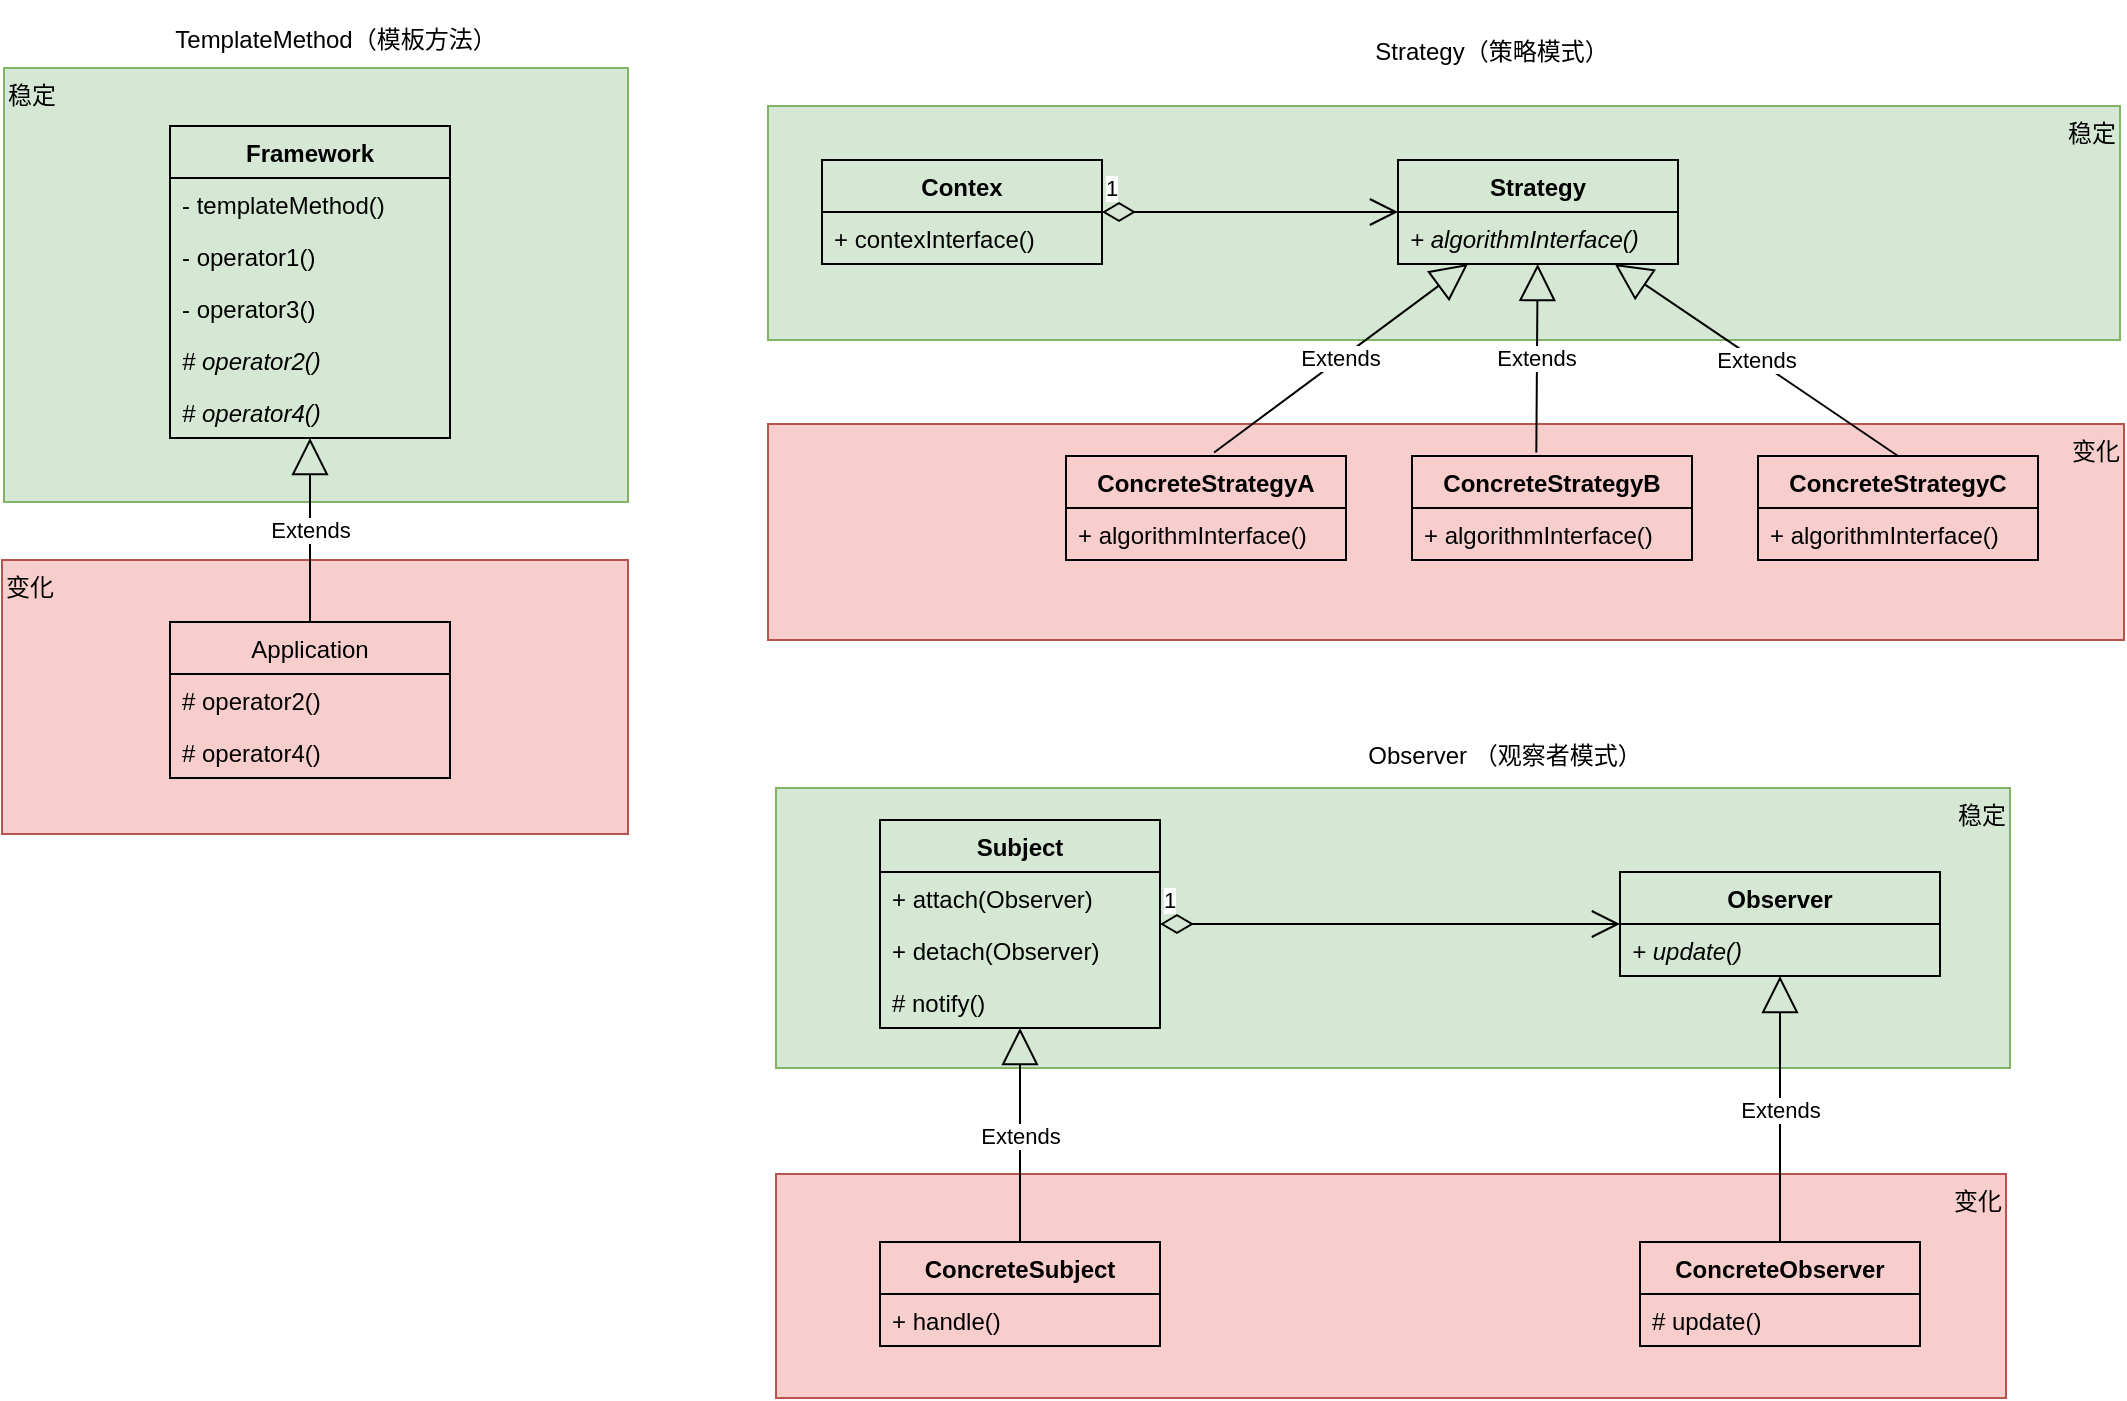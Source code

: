 <mxfile version="13.0.1" type="device"><diagram id="C5RBs43oDa-KdzZeNtuy" name="Page-1"><mxGraphModel dx="1326" dy="785" grid="0" gridSize="10" guides="1" tooltips="1" connect="1" arrows="1" fold="1" page="1" pageScale="1" pageWidth="1169" pageHeight="827" math="0" shadow="0"><root><mxCell id="WIyWlLk6GJQsqaUBKTNV-0"/><mxCell id="WIyWlLk6GJQsqaUBKTNV-1" parent="WIyWlLk6GJQsqaUBKTNV-0"/><mxCell id="_5vrP9ewJsGh3FC17Uuh-48" value="变化" style="rounded=0;whiteSpace=wrap;html=1;fillColor=#f8cecc;strokeColor=#b85450;align=right;verticalAlign=top;" parent="WIyWlLk6GJQsqaUBKTNV-1" vertex="1"><mxGeometry x="415" y="622" width="615" height="112" as="geometry"/></mxCell><mxCell id="_5vrP9ewJsGh3FC17Uuh-46" value="稳定" style="rounded=0;whiteSpace=wrap;html=1;align=right;verticalAlign=top;fillColor=#d5e8d4;strokeColor=#82b366;" parent="WIyWlLk6GJQsqaUBKTNV-1" vertex="1"><mxGeometry x="415" y="429" width="617" height="140" as="geometry"/></mxCell><mxCell id="_5vrP9ewJsGh3FC17Uuh-26" value="变化" style="rounded=0;whiteSpace=wrap;html=1;align=right;verticalAlign=top;fillColor=#f8cecc;strokeColor=#b85450;" parent="WIyWlLk6GJQsqaUBKTNV-1" vertex="1"><mxGeometry x="411" y="247" width="678" height="108" as="geometry"/></mxCell><mxCell id="_5vrP9ewJsGh3FC17Uuh-25" value="稳定" style="rounded=0;whiteSpace=wrap;html=1;align=right;verticalAlign=top;fillColor=#d5e8d4;strokeColor=#82b366;" parent="WIyWlLk6GJQsqaUBKTNV-1" vertex="1"><mxGeometry x="411" y="88" width="676" height="117" as="geometry"/></mxCell><mxCell id="_5vrP9ewJsGh3FC17Uuh-24" value="变化" style="rounded=0;whiteSpace=wrap;html=1;align=left;verticalAlign=top;fillColor=#f8cecc;strokeColor=#b85450;" parent="WIyWlLk6GJQsqaUBKTNV-1" vertex="1"><mxGeometry x="28" y="315" width="313" height="137" as="geometry"/></mxCell><mxCell id="_5vrP9ewJsGh3FC17Uuh-23" value="&lt;div&gt;&lt;span&gt;稳定&lt;/span&gt;&lt;/div&gt;" style="rounded=0;whiteSpace=wrap;html=1;align=left;verticalAlign=top;fillColor=#d5e8d4;strokeColor=#82b366;" parent="WIyWlLk6GJQsqaUBKTNV-1" vertex="1"><mxGeometry x="29" y="69" width="312" height="217" as="geometry"/></mxCell><mxCell id="ia6cXu-wIyjkL5Ip2JSw-4" value="TemplateMethod（模板方法）" style="text;html=1;strokeColor=none;fillColor=none;align=center;verticalAlign=middle;whiteSpace=wrap;rounded=0;" parent="WIyWlLk6GJQsqaUBKTNV-1" vertex="1"><mxGeometry x="104" y="35" width="182" height="40" as="geometry"/></mxCell><mxCell id="ia6cXu-wIyjkL5Ip2JSw-26" value="Extends" style="endArrow=block;endSize=16;endFill=0;html=1;exitX=0.5;exitY=0;exitDx=0;exitDy=0;" parent="WIyWlLk6GJQsqaUBKTNV-1" source="ia6cXu-wIyjkL5Ip2JSw-8" target="ia6cXu-wIyjkL5Ip2JSw-0" edge="1"><mxGeometry width="160" relative="1" as="geometry"><mxPoint x="294" y="295" as="sourcePoint"/><mxPoint x="454" y="295" as="targetPoint"/></mxGeometry></mxCell><mxCell id="_5vrP9ewJsGh3FC17Uuh-0" value="Strategy（策略模式）" style="text;html=1;strokeColor=none;fillColor=none;align=center;verticalAlign=middle;whiteSpace=wrap;rounded=0;" parent="WIyWlLk6GJQsqaUBKTNV-1" vertex="1"><mxGeometry x="711" y="52" width="124" height="17" as="geometry"/></mxCell><mxCell id="_5vrP9ewJsGh3FC17Uuh-19" value="1" style="endArrow=open;html=1;endSize=12;startArrow=diamondThin;startSize=14;startFill=0;edgeStyle=orthogonalEdgeStyle;align=left;verticalAlign=bottom;" parent="WIyWlLk6GJQsqaUBKTNV-1" source="_5vrP9ewJsGh3FC17Uuh-1" target="_5vrP9ewJsGh3FC17Uuh-6" edge="1"><mxGeometry x="-1" y="3" relative="1" as="geometry"><mxPoint x="592" y="193" as="sourcePoint"/><mxPoint x="752" y="193" as="targetPoint"/></mxGeometry></mxCell><mxCell id="_5vrP9ewJsGh3FC17Uuh-20" value="Extends" style="endArrow=block;endSize=16;endFill=0;html=1;exitX=0.529;exitY=-0.033;exitDx=0;exitDy=0;exitPerimeter=0;" parent="WIyWlLk6GJQsqaUBKTNV-1" source="_5vrP9ewJsGh3FC17Uuh-10" target="_5vrP9ewJsGh3FC17Uuh-6" edge="1"><mxGeometry width="160" relative="1" as="geometry"><mxPoint x="629" y="217" as="sourcePoint"/><mxPoint x="789" y="217" as="targetPoint"/></mxGeometry></mxCell><mxCell id="_5vrP9ewJsGh3FC17Uuh-21" value="Extends" style="endArrow=block;endSize=16;endFill=0;html=1;exitX=0.444;exitY=-0.033;exitDx=0;exitDy=0;exitPerimeter=0;" parent="WIyWlLk6GJQsqaUBKTNV-1" source="_5vrP9ewJsGh3FC17Uuh-14" target="_5vrP9ewJsGh3FC17Uuh-6" edge="1"><mxGeometry width="160" relative="1" as="geometry"><mxPoint x="800" y="219" as="sourcePoint"/><mxPoint x="960" y="219" as="targetPoint"/></mxGeometry></mxCell><mxCell id="_5vrP9ewJsGh3FC17Uuh-22" value="Extends" style="endArrow=block;endSize=16;endFill=0;html=1;exitX=0.5;exitY=0;exitDx=0;exitDy=0;" parent="WIyWlLk6GJQsqaUBKTNV-1" source="_5vrP9ewJsGh3FC17Uuh-16" target="_5vrP9ewJsGh3FC17Uuh-6" edge="1"><mxGeometry width="160" relative="1" as="geometry"><mxPoint x="908" y="211" as="sourcePoint"/><mxPoint x="1068" y="211" as="targetPoint"/></mxGeometry></mxCell><mxCell id="_5vrP9ewJsGh3FC17Uuh-10" value="ConcreteStrategyA" style="swimlane;fontStyle=1;childLayout=stackLayout;horizontal=1;startSize=26;fillColor=none;horizontalStack=0;resizeParent=1;resizeParentMax=0;resizeLast=0;collapsible=1;marginBottom=0;" parent="WIyWlLk6GJQsqaUBKTNV-1" vertex="1"><mxGeometry x="560" y="263" width="140" height="52" as="geometry"/></mxCell><mxCell id="_5vrP9ewJsGh3FC17Uuh-11" value="+ algorithmInterface()" style="text;strokeColor=none;fillColor=none;align=left;verticalAlign=top;spacingLeft=4;spacingRight=4;overflow=hidden;rotatable=0;points=[[0,0.5],[1,0.5]];portConstraint=eastwest;" parent="_5vrP9ewJsGh3FC17Uuh-10" vertex="1"><mxGeometry y="26" width="140" height="26" as="geometry"/></mxCell><mxCell id="_5vrP9ewJsGh3FC17Uuh-16" value="ConcreteStrategyC" style="swimlane;fontStyle=1;childLayout=stackLayout;horizontal=1;startSize=26;fillColor=none;horizontalStack=0;resizeParent=1;resizeParentMax=0;resizeLast=0;collapsible=1;marginBottom=0;" parent="WIyWlLk6GJQsqaUBKTNV-1" vertex="1"><mxGeometry x="906" y="263" width="140" height="52" as="geometry"/></mxCell><mxCell id="_5vrP9ewJsGh3FC17Uuh-17" value="+ algorithmInterface()" style="text;strokeColor=none;fillColor=none;align=left;verticalAlign=top;spacingLeft=4;spacingRight=4;overflow=hidden;rotatable=0;points=[[0,0.5],[1,0.5]];portConstraint=eastwest;" parent="_5vrP9ewJsGh3FC17Uuh-16" vertex="1"><mxGeometry y="26" width="140" height="26" as="geometry"/></mxCell><mxCell id="_5vrP9ewJsGh3FC17Uuh-14" value="ConcreteStrategyB" style="swimlane;fontStyle=1;childLayout=stackLayout;horizontal=1;startSize=26;fillColor=none;horizontalStack=0;resizeParent=1;resizeParentMax=0;resizeLast=0;collapsible=1;marginBottom=0;" parent="WIyWlLk6GJQsqaUBKTNV-1" vertex="1"><mxGeometry x="733" y="263" width="140" height="52" as="geometry"/></mxCell><mxCell id="_5vrP9ewJsGh3FC17Uuh-15" value="+ algorithmInterface()" style="text;strokeColor=none;fillColor=none;align=left;verticalAlign=top;spacingLeft=4;spacingRight=4;overflow=hidden;rotatable=0;points=[[0,0.5],[1,0.5]];portConstraint=eastwest;" parent="_5vrP9ewJsGh3FC17Uuh-14" vertex="1"><mxGeometry y="26" width="140" height="26" as="geometry"/></mxCell><mxCell id="_5vrP9ewJsGh3FC17Uuh-1" value="Contex" style="swimlane;fontStyle=1;childLayout=stackLayout;horizontal=1;startSize=26;fillColor=none;horizontalStack=0;resizeParent=1;resizeParentMax=0;resizeLast=0;collapsible=1;marginBottom=0;" parent="WIyWlLk6GJQsqaUBKTNV-1" vertex="1"><mxGeometry x="438" y="115" width="140" height="52" as="geometry"/></mxCell><mxCell id="_5vrP9ewJsGh3FC17Uuh-2" value="+ contexInterface()" style="text;strokeColor=none;fillColor=none;align=left;verticalAlign=top;spacingLeft=4;spacingRight=4;overflow=hidden;rotatable=0;points=[[0,0.5],[1,0.5]];portConstraint=eastwest;" parent="_5vrP9ewJsGh3FC17Uuh-1" vertex="1"><mxGeometry y="26" width="140" height="26" as="geometry"/></mxCell><mxCell id="_5vrP9ewJsGh3FC17Uuh-6" value="Strategy" style="swimlane;fontStyle=1;childLayout=stackLayout;horizontal=1;startSize=26;fillColor=none;horizontalStack=0;resizeParent=1;resizeParentMax=0;resizeLast=0;collapsible=1;marginBottom=0;" parent="WIyWlLk6GJQsqaUBKTNV-1" vertex="1"><mxGeometry x="726" y="115" width="140" height="52" as="geometry"/></mxCell><mxCell id="_5vrP9ewJsGh3FC17Uuh-7" value="+ algorithmInterface()" style="text;strokeColor=none;fillColor=none;align=left;verticalAlign=top;spacingLeft=4;spacingRight=4;overflow=hidden;rotatable=0;points=[[0,0.5],[1,0.5]];portConstraint=eastwest;fontStyle=2" parent="_5vrP9ewJsGh3FC17Uuh-6" vertex="1"><mxGeometry y="26" width="140" height="26" as="geometry"/></mxCell><mxCell id="ia6cXu-wIyjkL5Ip2JSw-0" value="Framework" style="swimlane;fontStyle=1;childLayout=stackLayout;horizontal=1;startSize=26;fillColor=none;horizontalStack=0;resizeParent=1;resizeParentMax=0;resizeLast=0;collapsible=1;marginBottom=0;" parent="WIyWlLk6GJQsqaUBKTNV-1" vertex="1"><mxGeometry x="112" y="98" width="140" height="156" as="geometry"><mxRectangle x="60" y="110" width="87" height="26" as="alternateBounds"/></mxGeometry></mxCell><mxCell id="ia6cXu-wIyjkL5Ip2JSw-1" value="- templateMethod()" style="text;strokeColor=none;fillColor=none;align=left;verticalAlign=top;spacingLeft=4;spacingRight=4;overflow=hidden;rotatable=0;points=[[0,0.5],[1,0.5]];portConstraint=eastwest;" parent="ia6cXu-wIyjkL5Ip2JSw-0" vertex="1"><mxGeometry y="26" width="140" height="26" as="geometry"/></mxCell><mxCell id="ia6cXu-wIyjkL5Ip2JSw-2" value="- operator1()" style="text;strokeColor=none;fillColor=none;align=left;verticalAlign=top;spacingLeft=4;spacingRight=4;overflow=hidden;rotatable=0;points=[[0,0.5],[1,0.5]];portConstraint=eastwest;" parent="ia6cXu-wIyjkL5Ip2JSw-0" vertex="1"><mxGeometry y="52" width="140" height="26" as="geometry"/></mxCell><mxCell id="ia6cXu-wIyjkL5Ip2JSw-24" value="- operator3()" style="text;strokeColor=none;fillColor=none;align=left;verticalAlign=top;spacingLeft=4;spacingRight=4;overflow=hidden;rotatable=0;points=[[0,0.5],[1,0.5]];portConstraint=eastwest;" parent="ia6cXu-wIyjkL5Ip2JSw-0" vertex="1"><mxGeometry y="78" width="140" height="26" as="geometry"/></mxCell><mxCell id="ia6cXu-wIyjkL5Ip2JSw-3" value="# operator2()" style="text;strokeColor=none;fillColor=none;align=left;verticalAlign=top;spacingLeft=4;spacingRight=4;overflow=hidden;rotatable=0;points=[[0,0.5],[1,0.5]];portConstraint=eastwest;fontStyle=2" parent="ia6cXu-wIyjkL5Ip2JSw-0" vertex="1"><mxGeometry y="104" width="140" height="26" as="geometry"/></mxCell><mxCell id="ia6cXu-wIyjkL5Ip2JSw-25" value="# operator4()" style="text;strokeColor=none;fillColor=none;align=left;verticalAlign=top;spacingLeft=4;spacingRight=4;overflow=hidden;rotatable=0;points=[[0,0.5],[1,0.5]];portConstraint=eastwest;fontStyle=2" parent="ia6cXu-wIyjkL5Ip2JSw-0" vertex="1"><mxGeometry y="130" width="140" height="26" as="geometry"/></mxCell><mxCell id="ia6cXu-wIyjkL5Ip2JSw-8" value="Application" style="swimlane;fontStyle=0;childLayout=stackLayout;horizontal=1;startSize=26;fillColor=none;horizontalStack=0;resizeParent=1;resizeParentMax=0;resizeLast=0;collapsible=1;marginBottom=0;" parent="WIyWlLk6GJQsqaUBKTNV-1" vertex="1"><mxGeometry x="112" y="346" width="140" height="78" as="geometry"/></mxCell><mxCell id="ia6cXu-wIyjkL5Ip2JSw-9" value="# operator2()" style="text;strokeColor=none;fillColor=none;align=left;verticalAlign=top;spacingLeft=4;spacingRight=4;overflow=hidden;rotatable=0;points=[[0,0.5],[1,0.5]];portConstraint=eastwest;" parent="ia6cXu-wIyjkL5Ip2JSw-8" vertex="1"><mxGeometry y="26" width="140" height="26" as="geometry"/></mxCell><mxCell id="ia6cXu-wIyjkL5Ip2JSw-10" value="# operator4()" style="text;strokeColor=none;fillColor=none;align=left;verticalAlign=top;spacingLeft=4;spacingRight=4;overflow=hidden;rotatable=0;points=[[0,0.5],[1,0.5]];portConstraint=eastwest;" parent="ia6cXu-wIyjkL5Ip2JSw-8" vertex="1"><mxGeometry y="52" width="140" height="26" as="geometry"/></mxCell><mxCell id="_5vrP9ewJsGh3FC17Uuh-27" value="Observer （观察者模式）" style="text;html=1;strokeColor=none;fillColor=none;align=center;verticalAlign=middle;whiteSpace=wrap;rounded=0;" parent="WIyWlLk6GJQsqaUBKTNV-1" vertex="1"><mxGeometry x="702" y="401" width="155" height="23" as="geometry"/></mxCell><mxCell id="_5vrP9ewJsGh3FC17Uuh-28" value="Subject" style="swimlane;fontStyle=1;childLayout=stackLayout;horizontal=1;startSize=26;fillColor=none;horizontalStack=0;resizeParent=1;resizeParentMax=0;resizeLast=0;collapsible=1;marginBottom=0;" parent="WIyWlLk6GJQsqaUBKTNV-1" vertex="1"><mxGeometry x="467" y="445" width="140" height="104" as="geometry"/></mxCell><mxCell id="_5vrP9ewJsGh3FC17Uuh-29" value="+ attach(Observer)" style="text;strokeColor=none;fillColor=none;align=left;verticalAlign=top;spacingLeft=4;spacingRight=4;overflow=hidden;rotatable=0;points=[[0,0.5],[1,0.5]];portConstraint=eastwest;" parent="_5vrP9ewJsGh3FC17Uuh-28" vertex="1"><mxGeometry y="26" width="140" height="26" as="geometry"/></mxCell><mxCell id="_5vrP9ewJsGh3FC17Uuh-30" value="+ detach(Observer)" style="text;strokeColor=none;fillColor=none;align=left;verticalAlign=top;spacingLeft=4;spacingRight=4;overflow=hidden;rotatable=0;points=[[0,0.5],[1,0.5]];portConstraint=eastwest;" parent="_5vrP9ewJsGh3FC17Uuh-28" vertex="1"><mxGeometry y="52" width="140" height="26" as="geometry"/></mxCell><mxCell id="_5vrP9ewJsGh3FC17Uuh-31" value="# notify()" style="text;strokeColor=none;fillColor=none;align=left;verticalAlign=top;spacingLeft=4;spacingRight=4;overflow=hidden;rotatable=0;points=[[0,0.5],[1,0.5]];portConstraint=eastwest;" parent="_5vrP9ewJsGh3FC17Uuh-28" vertex="1"><mxGeometry y="78" width="140" height="26" as="geometry"/></mxCell><mxCell id="_5vrP9ewJsGh3FC17Uuh-36" value="1" style="endArrow=open;html=1;endSize=12;startArrow=diamondThin;startSize=14;startFill=0;edgeStyle=orthogonalEdgeStyle;align=left;verticalAlign=bottom;" parent="WIyWlLk6GJQsqaUBKTNV-1" source="_5vrP9ewJsGh3FC17Uuh-28" target="_5vrP9ewJsGh3FC17Uuh-32" edge="1"><mxGeometry x="-1" y="3" relative="1" as="geometry"><mxPoint x="653" y="494" as="sourcePoint"/><mxPoint x="813" y="494" as="targetPoint"/></mxGeometry></mxCell><mxCell id="_5vrP9ewJsGh3FC17Uuh-41" value="Extends" style="endArrow=block;endSize=16;endFill=0;html=1;" parent="WIyWlLk6GJQsqaUBKTNV-1" source="_5vrP9ewJsGh3FC17Uuh-37" target="_5vrP9ewJsGh3FC17Uuh-32" edge="1"><mxGeometry width="160" relative="1" as="geometry"><mxPoint x="831" y="567" as="sourcePoint"/><mxPoint x="991" y="567" as="targetPoint"/></mxGeometry></mxCell><mxCell id="_5vrP9ewJsGh3FC17Uuh-37" value="ConcreteObserver" style="swimlane;fontStyle=1;childLayout=stackLayout;horizontal=1;startSize=26;fillColor=none;horizontalStack=0;resizeParent=1;resizeParentMax=0;resizeLast=0;collapsible=1;marginBottom=0;" parent="WIyWlLk6GJQsqaUBKTNV-1" vertex="1"><mxGeometry x="847" y="656" width="140" height="52" as="geometry"/></mxCell><mxCell id="_5vrP9ewJsGh3FC17Uuh-38" value="# update()" style="text;strokeColor=none;fillColor=none;align=left;verticalAlign=top;spacingLeft=4;spacingRight=4;overflow=hidden;rotatable=0;points=[[0,0.5],[1,0.5]];portConstraint=eastwest;" parent="_5vrP9ewJsGh3FC17Uuh-37" vertex="1"><mxGeometry y="26" width="140" height="26" as="geometry"/></mxCell><mxCell id="_5vrP9ewJsGh3FC17Uuh-47" value="Extends" style="endArrow=block;endSize=16;endFill=0;html=1;" parent="WIyWlLk6GJQsqaUBKTNV-1" source="_5vrP9ewJsGh3FC17Uuh-42" target="_5vrP9ewJsGh3FC17Uuh-28" edge="1"><mxGeometry width="160" relative="1" as="geometry"><mxPoint x="506" y="615" as="sourcePoint"/><mxPoint x="666" y="615" as="targetPoint"/></mxGeometry></mxCell><mxCell id="_5vrP9ewJsGh3FC17Uuh-42" value="ConcreteSubject" style="swimlane;fontStyle=1;childLayout=stackLayout;horizontal=1;startSize=26;fillColor=none;horizontalStack=0;resizeParent=1;resizeParentMax=0;resizeLast=0;collapsible=1;marginBottom=0;" parent="WIyWlLk6GJQsqaUBKTNV-1" vertex="1"><mxGeometry x="467" y="656" width="140" height="52" as="geometry"/></mxCell><mxCell id="_5vrP9ewJsGh3FC17Uuh-43" value="+ handle()" style="text;strokeColor=none;fillColor=none;align=left;verticalAlign=top;spacingLeft=4;spacingRight=4;overflow=hidden;rotatable=0;points=[[0,0.5],[1,0.5]];portConstraint=eastwest;" parent="_5vrP9ewJsGh3FC17Uuh-42" vertex="1"><mxGeometry y="26" width="140" height="26" as="geometry"/></mxCell><mxCell id="_5vrP9ewJsGh3FC17Uuh-32" value="Observer" style="swimlane;fontStyle=1;align=center;verticalAlign=top;childLayout=stackLayout;horizontal=1;startSize=26;horizontalStack=0;resizeParent=1;resizeParentMax=0;resizeLast=0;collapsible=1;marginBottom=0;fillColor=none;" parent="WIyWlLk6GJQsqaUBKTNV-1" vertex="1"><mxGeometry x="837" y="471" width="160" height="52" as="geometry"><mxRectangle x="837" y="471" width="80" height="26" as="alternateBounds"/></mxGeometry></mxCell><mxCell id="_5vrP9ewJsGh3FC17Uuh-35" value="+ update()" style="text;strokeColor=none;fillColor=none;align=left;verticalAlign=top;spacingLeft=4;spacingRight=4;overflow=hidden;rotatable=0;points=[[0,0.5],[1,0.5]];portConstraint=eastwest;fontStyle=2" parent="_5vrP9ewJsGh3FC17Uuh-32" vertex="1"><mxGeometry y="26" width="160" height="26" as="geometry"/></mxCell></root></mxGraphModel></diagram></mxfile>